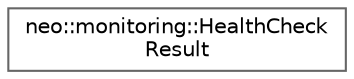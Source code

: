 digraph "Graphical Class Hierarchy"
{
 // LATEX_PDF_SIZE
  bgcolor="transparent";
  edge [fontname=Helvetica,fontsize=10,labelfontname=Helvetica,labelfontsize=10];
  node [fontname=Helvetica,fontsize=10,shape=box,height=0.2,width=0.4];
  rankdir="LR";
  Node0 [id="Node000000",label="neo::monitoring::HealthCheck\lResult",height=0.2,width=0.4,color="grey40", fillcolor="white", style="filled",URL="$structneo_1_1monitoring_1_1_health_check_result.html",tooltip="Health check result."];
}
